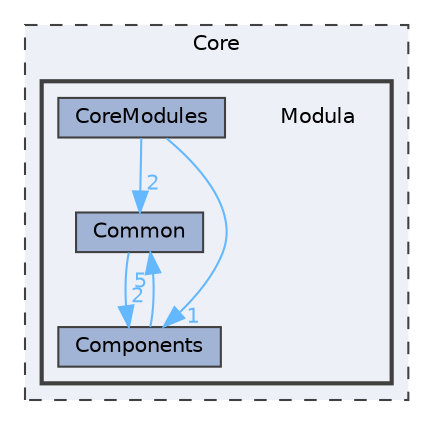 digraph "Core/Modula"
{
 // LATEX_PDF_SIZE
  bgcolor="transparent";
  edge [fontname=Helvetica,fontsize=10,labelfontname=Helvetica,labelfontsize=10];
  node [fontname=Helvetica,fontsize=10,shape=box,height=0.2,width=0.4];
  compound=true
  subgraph clusterdir_c6310732a22f63c0c2fc5595561e68f1 {
    graph [ bgcolor="#edf0f7", pencolor="grey25", label="Core", fontname=Helvetica,fontsize=10 style="filled,dashed", URL="dir_c6310732a22f63c0c2fc5595561e68f1.html",tooltip=""]
  subgraph clusterdir_15e8fef3d22952eb032ac9e7b2e45a37 {
    graph [ bgcolor="#edf0f7", pencolor="grey25", label="", fontname=Helvetica,fontsize=10 style="filled,bold", URL="dir_15e8fef3d22952eb032ac9e7b2e45a37.html",tooltip=""]
    dir_15e8fef3d22952eb032ac9e7b2e45a37 [shape=plaintext, label="Modula"];
  dir_d64e69f22be5327cd5b86dfe7e43cb43 [label="Common", fillcolor="#a2b4d6", color="grey25", style="filled", URL="dir_d64e69f22be5327cd5b86dfe7e43cb43.html",tooltip=""];
  dir_225cc29537028028043afdf514816263 [label="Components", fillcolor="#a2b4d6", color="grey25", style="filled", URL="dir_225cc29537028028043afdf514816263.html",tooltip=""];
  dir_7f68fdc4a2d17a961e806c434d1d6f11 [label="CoreModules", fillcolor="#a2b4d6", color="grey25", style="filled", URL="dir_7f68fdc4a2d17a961e806c434d1d6f11.html",tooltip=""];
  }
  }
  dir_d64e69f22be5327cd5b86dfe7e43cb43->dir_225cc29537028028043afdf514816263 [headlabel="2", labeldistance=1.5 headhref="dir_000003_000004.html" href="dir_000003_000004.html" color="steelblue1" fontcolor="steelblue1"];
  dir_225cc29537028028043afdf514816263->dir_d64e69f22be5327cd5b86dfe7e43cb43 [headlabel="5", labeldistance=1.5 headhref="dir_000004_000003.html" href="dir_000004_000003.html" color="steelblue1" fontcolor="steelblue1"];
  dir_7f68fdc4a2d17a961e806c434d1d6f11->dir_d64e69f22be5327cd5b86dfe7e43cb43 [headlabel="2", labeldistance=1.5 headhref="dir_000006_000003.html" href="dir_000006_000003.html" color="steelblue1" fontcolor="steelblue1"];
  dir_7f68fdc4a2d17a961e806c434d1d6f11->dir_225cc29537028028043afdf514816263 [headlabel="1", labeldistance=1.5 headhref="dir_000006_000004.html" href="dir_000006_000004.html" color="steelblue1" fontcolor="steelblue1"];
}
